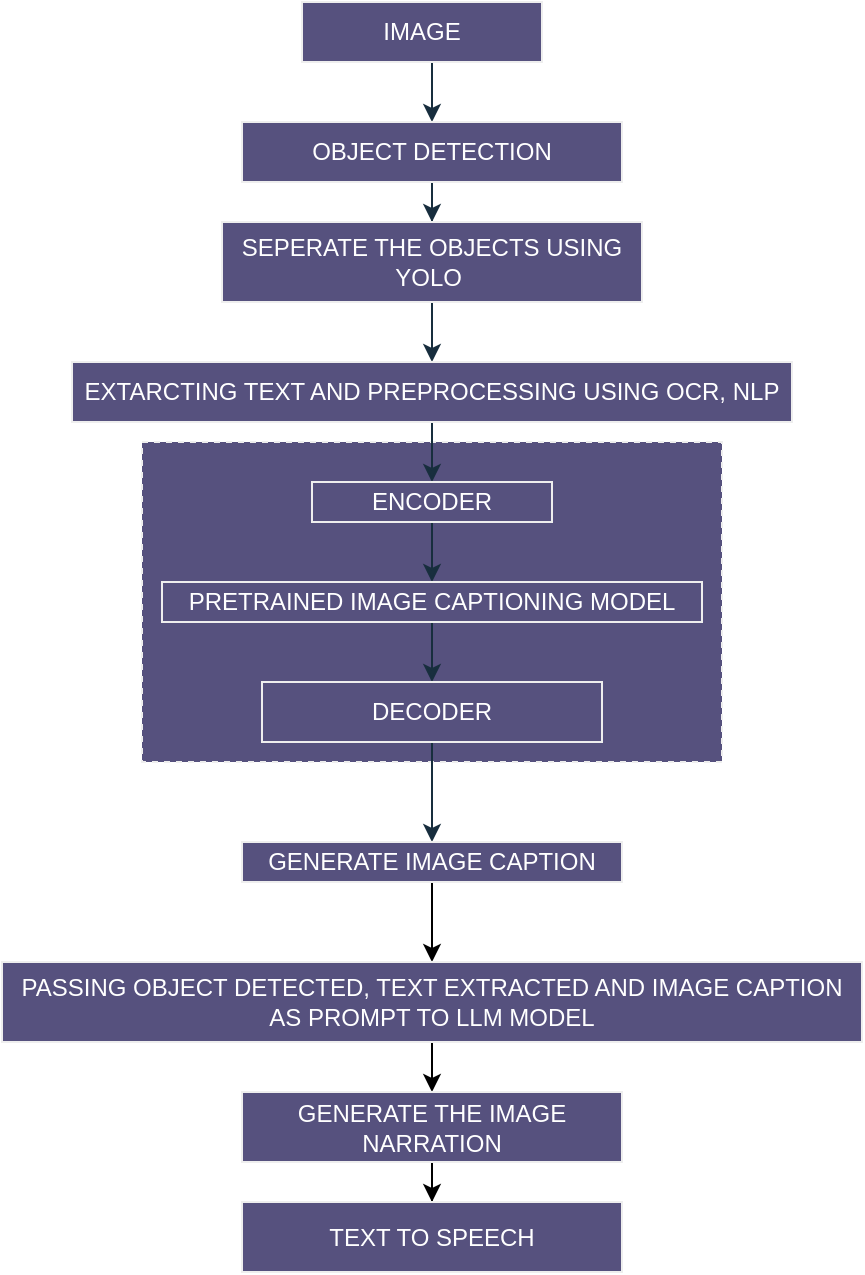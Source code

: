 <mxfile version="24.0.6" type="device">
  <diagram name="Page-1" id="aroQc1dtpICLX0OFxN93">
    <mxGraphModel dx="1300" dy="700" grid="1" gridSize="10" guides="1" tooltips="1" connect="1" arrows="1" fold="1" page="1" pageScale="1" pageWidth="827" pageHeight="1169" math="0" shadow="0">
      <root>
        <mxCell id="0" />
        <mxCell id="1" parent="0" />
        <mxCell id="E8-QSiFo38d9_mDUvYv0-18" value="" style="rounded=0;whiteSpace=wrap;html=1;dashed=1;labelBackgroundColor=none;fillColor=#56517E;strokeColor=#EEEEEE;fontColor=#FFFFFF;" parent="1" vertex="1">
          <mxGeometry x="220" y="260" width="290" height="160" as="geometry" />
        </mxCell>
        <mxCell id="E8-QSiFo38d9_mDUvYv0-4" style="edgeStyle=orthogonalEdgeStyle;rounded=0;orthogonalLoop=1;jettySize=auto;html=1;exitX=0.5;exitY=1;exitDx=0;exitDy=0;entryX=0.5;entryY=0;entryDx=0;entryDy=0;labelBackgroundColor=none;strokeColor=#182E3E;fontColor=default;" parent="1" source="E8-QSiFo38d9_mDUvYv0-1" target="E8-QSiFo38d9_mDUvYv0-2" edge="1">
          <mxGeometry relative="1" as="geometry" />
        </mxCell>
        <mxCell id="E8-QSiFo38d9_mDUvYv0-1" value="IMAGE" style="rounded=0;whiteSpace=wrap;html=1;labelBackgroundColor=none;fillColor=#56517E;strokeColor=#EEEEEE;fontColor=#FFFFFF;" parent="1" vertex="1">
          <mxGeometry x="300" y="40" width="120" height="30" as="geometry" />
        </mxCell>
        <mxCell id="E8-QSiFo38d9_mDUvYv0-6" style="edgeStyle=orthogonalEdgeStyle;rounded=0;orthogonalLoop=1;jettySize=auto;html=1;exitX=0.5;exitY=1;exitDx=0;exitDy=0;labelBackgroundColor=none;strokeColor=#182E3E;fontColor=default;" parent="1" source="E8-QSiFo38d9_mDUvYv0-2" target="E8-QSiFo38d9_mDUvYv0-5" edge="1">
          <mxGeometry relative="1" as="geometry" />
        </mxCell>
        <mxCell id="E8-QSiFo38d9_mDUvYv0-2" value="OBJECT DETECTION" style="rounded=0;whiteSpace=wrap;html=1;labelBackgroundColor=none;fillColor=#56517E;strokeColor=#EEEEEE;fontColor=#FFFFFF;" parent="1" vertex="1">
          <mxGeometry x="270" y="100" width="190" height="30" as="geometry" />
        </mxCell>
        <mxCell id="E8-QSiFo38d9_mDUvYv0-8" style="edgeStyle=orthogonalEdgeStyle;rounded=0;orthogonalLoop=1;jettySize=auto;html=1;exitX=0.5;exitY=1;exitDx=0;exitDy=0;entryX=0.5;entryY=0;entryDx=0;entryDy=0;labelBackgroundColor=none;strokeColor=#182E3E;fontColor=default;" parent="1" source="E8-QSiFo38d9_mDUvYv0-5" target="E8-QSiFo38d9_mDUvYv0-7" edge="1">
          <mxGeometry relative="1" as="geometry" />
        </mxCell>
        <mxCell id="E8-QSiFo38d9_mDUvYv0-5" value="SEPERATE THE OBJECTS USING YOLO&amp;nbsp;" style="rounded=0;whiteSpace=wrap;html=1;labelBackgroundColor=none;fillColor=#56517E;strokeColor=#EEEEEE;fontColor=#FFFFFF;" parent="1" vertex="1">
          <mxGeometry x="260" y="150" width="210" height="40" as="geometry" />
        </mxCell>
        <mxCell id="E8-QSiFo38d9_mDUvYv0-10" style="edgeStyle=orthogonalEdgeStyle;rounded=0;orthogonalLoop=1;jettySize=auto;html=1;exitX=0.5;exitY=1;exitDx=0;exitDy=0;entryX=0.5;entryY=0;entryDx=0;entryDy=0;labelBackgroundColor=none;strokeColor=#182E3E;fontColor=default;" parent="1" source="E8-QSiFo38d9_mDUvYv0-7" target="E8-QSiFo38d9_mDUvYv0-9" edge="1">
          <mxGeometry relative="1" as="geometry" />
        </mxCell>
        <mxCell id="E8-QSiFo38d9_mDUvYv0-7" value="EXTARCTING TEXT AND PREPROCESSING USING OCR, NLP" style="rounded=0;whiteSpace=wrap;html=1;labelBackgroundColor=none;fillColor=#56517E;strokeColor=#EEEEEE;fontColor=#FFFFFF;" parent="1" vertex="1">
          <mxGeometry x="185" y="220" width="360" height="30" as="geometry" />
        </mxCell>
        <mxCell id="E8-QSiFo38d9_mDUvYv0-12" style="edgeStyle=orthogonalEdgeStyle;rounded=0;orthogonalLoop=1;jettySize=auto;html=1;exitX=0.5;exitY=1;exitDx=0;exitDy=0;entryX=0.5;entryY=0;entryDx=0;entryDy=0;labelBackgroundColor=none;strokeColor=#182E3E;fontColor=default;" parent="1" source="E8-QSiFo38d9_mDUvYv0-9" target="E8-QSiFo38d9_mDUvYv0-11" edge="1">
          <mxGeometry relative="1" as="geometry" />
        </mxCell>
        <mxCell id="E8-QSiFo38d9_mDUvYv0-9" value="ENCODER" style="rounded=0;whiteSpace=wrap;html=1;labelBackgroundColor=none;fillColor=#56517E;strokeColor=#EEEEEE;fontColor=#FFFFFF;" parent="1" vertex="1">
          <mxGeometry x="305" y="280" width="120" height="20" as="geometry" />
        </mxCell>
        <mxCell id="E8-QSiFo38d9_mDUvYv0-14" style="edgeStyle=orthogonalEdgeStyle;rounded=0;orthogonalLoop=1;jettySize=auto;html=1;exitX=0.5;exitY=1;exitDx=0;exitDy=0;entryX=0.5;entryY=0;entryDx=0;entryDy=0;labelBackgroundColor=none;strokeColor=#182E3E;fontColor=default;" parent="1" source="E8-QSiFo38d9_mDUvYv0-11" target="E8-QSiFo38d9_mDUvYv0-13" edge="1">
          <mxGeometry relative="1" as="geometry" />
        </mxCell>
        <mxCell id="E8-QSiFo38d9_mDUvYv0-11" value="PRETRAINED IMAGE CAPTIONING MODEL" style="rounded=0;whiteSpace=wrap;html=1;labelBackgroundColor=none;fillColor=#56517E;strokeColor=#EEEEEE;fontColor=#FFFFFF;" parent="1" vertex="1">
          <mxGeometry x="230" y="330" width="270" height="20" as="geometry" />
        </mxCell>
        <mxCell id="E8-QSiFo38d9_mDUvYv0-17" style="edgeStyle=orthogonalEdgeStyle;rounded=0;orthogonalLoop=1;jettySize=auto;html=1;exitX=0.5;exitY=1;exitDx=0;exitDy=0;entryX=0.5;entryY=0;entryDx=0;entryDy=0;labelBackgroundColor=none;strokeColor=#182E3E;fontColor=default;" parent="1" source="E8-QSiFo38d9_mDUvYv0-13" target="E8-QSiFo38d9_mDUvYv0-16" edge="1">
          <mxGeometry relative="1" as="geometry" />
        </mxCell>
        <mxCell id="E8-QSiFo38d9_mDUvYv0-13" value="DECODER" style="rounded=0;whiteSpace=wrap;html=1;labelBackgroundColor=none;fillColor=#56517E;strokeColor=#EEEEEE;fontColor=#FFFFFF;" parent="1" vertex="1">
          <mxGeometry x="280" y="380" width="170" height="30" as="geometry" />
        </mxCell>
        <mxCell id="UcNCwys_XY3obluhT4P4-7" style="edgeStyle=orthogonalEdgeStyle;rounded=0;hachureGap=4;orthogonalLoop=1;jettySize=auto;html=1;exitX=0.5;exitY=1;exitDx=0;exitDy=0;entryX=0.5;entryY=0;entryDx=0;entryDy=0;fontFamily=Architects Daughter;fontSource=https%3A%2F%2Ffonts.googleapis.com%2Fcss%3Ffamily%3DArchitects%2BDaughter;curved=0;flowAnimation=0;" edge="1" parent="1" source="E8-QSiFo38d9_mDUvYv0-16" target="UcNCwys_XY3obluhT4P4-6">
          <mxGeometry relative="1" as="geometry" />
        </mxCell>
        <mxCell id="E8-QSiFo38d9_mDUvYv0-16" value="GENERATE IMAGE CAPTION" style="rounded=0;whiteSpace=wrap;html=1;labelBackgroundColor=none;fillColor=#56517E;strokeColor=#EEEEEE;fontColor=#FFFFFF;" parent="1" vertex="1">
          <mxGeometry x="270" y="460" width="190" height="20" as="geometry" />
        </mxCell>
        <mxCell id="UcNCwys_XY3obluhT4P4-11" style="edgeStyle=orthogonalEdgeStyle;rounded=0;hachureGap=4;orthogonalLoop=1;jettySize=auto;html=1;exitX=0.5;exitY=1;exitDx=0;exitDy=0;fontFamily=Architects Daughter;fontSource=https%3A%2F%2Ffonts.googleapis.com%2Fcss%3Ffamily%3DArchitects%2BDaughter;" edge="1" parent="1" source="UcNCwys_XY3obluhT4P4-6" target="UcNCwys_XY3obluhT4P4-10">
          <mxGeometry relative="1" as="geometry" />
        </mxCell>
        <mxCell id="UcNCwys_XY3obluhT4P4-6" value="PASSING OBJECT DETECTED, TEXT EXTRACTED AND IMAGE CAPTION AS PROMPT TO LLM MODEL" style="rounded=0;whiteSpace=wrap;html=1;labelBackgroundColor=none;fillColor=#56517E;strokeColor=#EEEEEE;fontColor=#FFFFFF;" vertex="1" parent="1">
          <mxGeometry x="150" y="520" width="430" height="40" as="geometry" />
        </mxCell>
        <mxCell id="UcNCwys_XY3obluhT4P4-13" style="edgeStyle=orthogonalEdgeStyle;rounded=0;hachureGap=4;orthogonalLoop=1;jettySize=auto;html=1;exitX=0.5;exitY=1;exitDx=0;exitDy=0;fontFamily=Architects Daughter;fontSource=https%3A%2F%2Ffonts.googleapis.com%2Fcss%3Ffamily%3DArchitects%2BDaughter;" edge="1" parent="1" source="UcNCwys_XY3obluhT4P4-10" target="UcNCwys_XY3obluhT4P4-12">
          <mxGeometry relative="1" as="geometry" />
        </mxCell>
        <mxCell id="UcNCwys_XY3obluhT4P4-10" value="GENERATE THE IMAGE NARRATION" style="rounded=0;whiteSpace=wrap;html=1;labelBackgroundColor=none;fillColor=#56517E;strokeColor=#EEEEEE;fontColor=#FFFFFF;" vertex="1" parent="1">
          <mxGeometry x="270" y="585" width="190" height="35" as="geometry" />
        </mxCell>
        <mxCell id="UcNCwys_XY3obluhT4P4-12" value="TEXT TO SPEECH" style="rounded=0;whiteSpace=wrap;html=1;labelBackgroundColor=none;fillColor=#56517E;strokeColor=#EEEEEE;fontColor=#FFFFFF;" vertex="1" parent="1">
          <mxGeometry x="270" y="640" width="190" height="35" as="geometry" />
        </mxCell>
      </root>
    </mxGraphModel>
  </diagram>
</mxfile>
